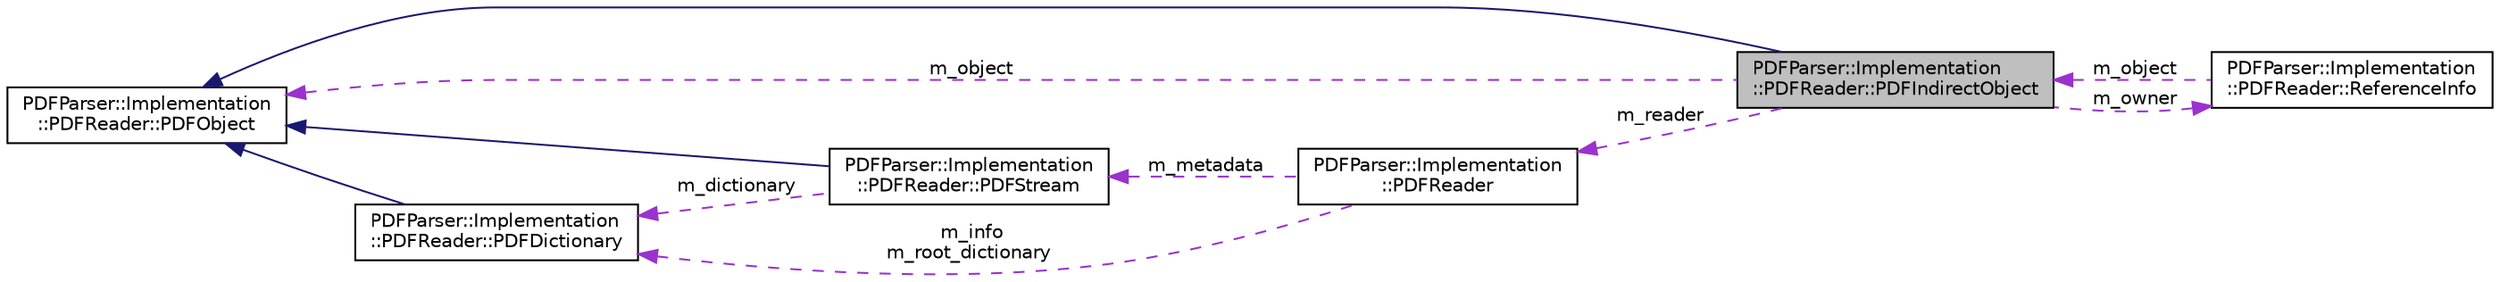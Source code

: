 digraph "PDFParser::Implementation::PDFReader::PDFIndirectObject"
{
  edge [fontname="Helvetica",fontsize="10",labelfontname="Helvetica",labelfontsize="10"];
  node [fontname="Helvetica",fontsize="10",shape=record];
  rankdir="LR";
  Node2 [label="PDFParser::Implementation\l::PDFReader::PDFIndirectObject",height=0.2,width=0.4,color="black", fillcolor="grey75", style="filled", fontcolor="black"];
  Node3 -> Node2 [dir="back",color="midnightblue",fontsize="10",style="solid",fontname="Helvetica"];
  Node3 [label="PDFParser::Implementation\l::PDFReader::PDFObject",height=0.2,width=0.4,color="black", fillcolor="white", style="filled",URL="$class_p_d_f_parser_1_1_implementation_1_1_p_d_f_reader_1_1_p_d_f_object.html"];
  Node4 -> Node2 [dir="back",color="darkorchid3",fontsize="10",style="dashed",label=" m_reader" ,fontname="Helvetica"];
  Node4 [label="PDFParser::Implementation\l::PDFReader",height=0.2,width=0.4,color="black", fillcolor="white", style="filled",URL="$class_p_d_f_parser_1_1_implementation_1_1_p_d_f_reader.html"];
  Node5 -> Node4 [dir="back",color="darkorchid3",fontsize="10",style="dashed",label=" m_metadata" ,fontname="Helvetica"];
  Node5 [label="PDFParser::Implementation\l::PDFReader::PDFStream",height=0.2,width=0.4,color="black", fillcolor="white", style="filled",URL="$class_p_d_f_parser_1_1_implementation_1_1_p_d_f_reader_1_1_p_d_f_stream.html"];
  Node3 -> Node5 [dir="back",color="midnightblue",fontsize="10",style="solid",fontname="Helvetica"];
  Node6 -> Node5 [dir="back",color="darkorchid3",fontsize="10",style="dashed",label=" m_dictionary" ,fontname="Helvetica"];
  Node6 [label="PDFParser::Implementation\l::PDFReader::PDFDictionary",height=0.2,width=0.4,color="black", fillcolor="white", style="filled",URL="$class_p_d_f_parser_1_1_implementation_1_1_p_d_f_reader_1_1_p_d_f_dictionary.html"];
  Node3 -> Node6 [dir="back",color="midnightblue",fontsize="10",style="solid",fontname="Helvetica"];
  Node6 -> Node4 [dir="back",color="darkorchid3",fontsize="10",style="dashed",label=" m_info\nm_root_dictionary" ,fontname="Helvetica"];
  Node3 -> Node2 [dir="back",color="darkorchid3",fontsize="10",style="dashed",label=" m_object" ,fontname="Helvetica"];
  Node7 -> Node2 [dir="back",color="darkorchid3",fontsize="10",style="dashed",label=" m_owner" ,fontname="Helvetica"];
  Node7 [label="PDFParser::Implementation\l::PDFReader::ReferenceInfo",height=0.2,width=0.4,color="black", fillcolor="white", style="filled",URL="$class_p_d_f_parser_1_1_implementation_1_1_p_d_f_reader_1_1_reference_info.html"];
  Node2 -> Node7 [dir="back",color="darkorchid3",fontsize="10",style="dashed",label=" m_object" ,fontname="Helvetica"];
}
